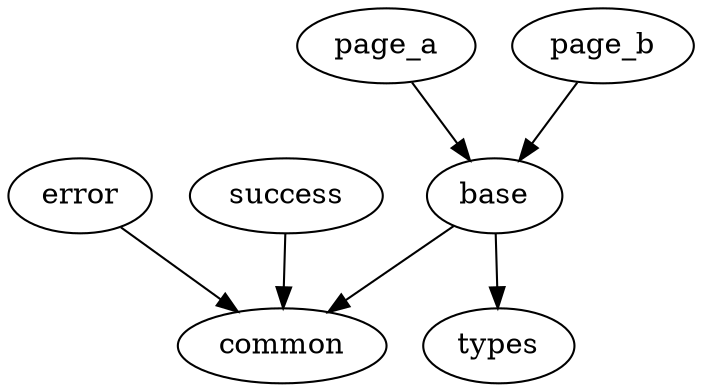 digraph frontends_js {
    base -> types
    base -> common
    error -> common
    page_a -> base
    page_b -> base
    success -> common
}
